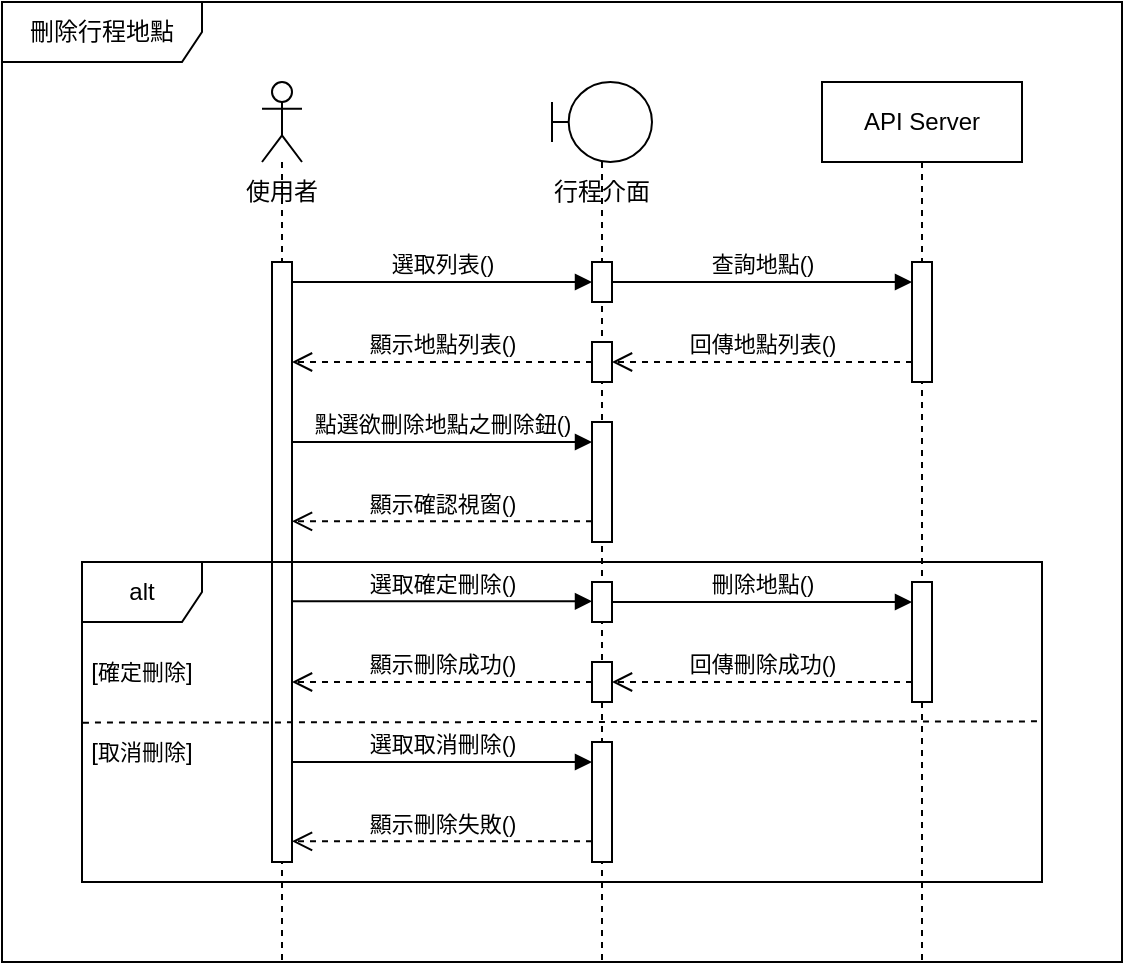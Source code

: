 <mxfile version="27.0.5">
  <diagram name="第 1 页" id="1ISZXP66ttom4p50y0LG">
    <mxGraphModel dx="856" dy="521" grid="1" gridSize="10" guides="1" tooltips="1" connect="1" arrows="1" fold="1" page="1" pageScale="1" pageWidth="827" pageHeight="1169" math="0" shadow="0">
      <root>
        <mxCell id="0" />
        <mxCell id="1" parent="0" />
        <mxCell id="TqxyXy0SHhE-zwgsd13N-1" value="" style="shape=umlLifeline;perimeter=lifelinePerimeter;whiteSpace=wrap;html=1;container=1;dropTarget=0;collapsible=0;recursiveResize=0;outlineConnect=0;portConstraint=eastwest;newEdgeStyle={&quot;curved&quot;:0,&quot;rounded&quot;:0};participant=umlActor;" parent="1" vertex="1">
          <mxGeometry x="170" y="80" width="20" height="440" as="geometry" />
        </mxCell>
        <mxCell id="TqxyXy0SHhE-zwgsd13N-10" value="" style="html=1;points=[[0,0,0,0,5],[0,1,0,0,-5],[1,0,0,0,5],[1,1,0,0,-5]];perimeter=orthogonalPerimeter;outlineConnect=0;targetShapes=umlLifeline;portConstraint=eastwest;newEdgeStyle={&quot;curved&quot;:0,&quot;rounded&quot;:0};" parent="TqxyXy0SHhE-zwgsd13N-1" vertex="1">
          <mxGeometry x="5" y="90" width="10" height="300" as="geometry" />
        </mxCell>
        <mxCell id="TqxyXy0SHhE-zwgsd13N-4" value="API Server" style="shape=umlLifeline;perimeter=lifelinePerimeter;whiteSpace=wrap;html=1;container=1;dropTarget=0;collapsible=0;recursiveResize=0;outlineConnect=0;portConstraint=eastwest;newEdgeStyle={&quot;curved&quot;:0,&quot;rounded&quot;:0};" parent="1" vertex="1">
          <mxGeometry x="450" y="80" width="100" height="440" as="geometry" />
        </mxCell>
        <mxCell id="TqxyXy0SHhE-zwgsd13N-7" value="選取列表()" style="html=1;verticalAlign=bottom;endArrow=block;curved=0;rounded=0;" parent="1" target="waq_90hb6bEdvXV73J_--1" edge="1">
          <mxGeometry relative="1" as="geometry">
            <mxPoint x="185" y="180" as="sourcePoint" />
            <mxPoint x="290" y="180" as="targetPoint" />
          </mxGeometry>
        </mxCell>
        <mxCell id="TqxyXy0SHhE-zwgsd13N-49" value="刪除行程地點" style="shape=umlFrame;whiteSpace=wrap;html=1;pointerEvents=0;width=100;height=30;" parent="1" vertex="1">
          <mxGeometry x="40" y="40" width="560" height="480" as="geometry" />
        </mxCell>
        <mxCell id="TqxyXy0SHhE-zwgsd13N-50" value="使用者" style="text;html=1;align=center;verticalAlign=middle;whiteSpace=wrap;rounded=0;" parent="1" vertex="1">
          <mxGeometry x="150" y="120" width="60" height="30" as="geometry" />
        </mxCell>
        <mxCell id="waq_90hb6bEdvXV73J_--5" value="顯示地點列表()" style="html=1;verticalAlign=bottom;endArrow=open;dashed=1;endSize=8;curved=0;rounded=0;" parent="1" source="VcYvTpe73nL05Xeo0cOq-7" target="TqxyXy0SHhE-zwgsd13N-10" edge="1">
          <mxGeometry relative="1" as="geometry">
            <mxPoint x="335" y="220" as="sourcePoint" />
            <mxPoint x="220" y="215" as="targetPoint" />
            <Array as="points" />
          </mxGeometry>
        </mxCell>
        <mxCell id="Vx5Z0k7N1KheZDOBe14Z-8" value="點選欲刪除地點之刪除鈕()" style="html=1;verticalAlign=bottom;endArrow=block;curved=0;rounded=0;" parent="1" source="TqxyXy0SHhE-zwgsd13N-10" target="Vx5Z0k7N1KheZDOBe14Z-10" edge="1">
          <mxGeometry width="80" relative="1" as="geometry">
            <mxPoint x="220" y="259.76" as="sourcePoint" />
            <mxPoint x="335" y="260" as="targetPoint" />
            <Array as="points">
              <mxPoint x="260" y="260" />
            </Array>
          </mxGeometry>
        </mxCell>
        <mxCell id="VcYvTpe73nL05Xeo0cOq-3" value="" style="shape=umlLifeline;perimeter=lifelinePerimeter;whiteSpace=wrap;html=1;container=1;dropTarget=0;collapsible=0;recursiveResize=0;outlineConnect=0;portConstraint=eastwest;newEdgeStyle={&quot;curved&quot;:0,&quot;rounded&quot;:0};participant=umlBoundary;" parent="1" vertex="1">
          <mxGeometry x="315" y="80" width="50" height="440" as="geometry" />
        </mxCell>
        <mxCell id="waq_90hb6bEdvXV73J_--1" value="" style="html=1;points=[[0,0,0,0,5],[0,1,0,0,-5],[1,0,0,0,5],[1,1,0,0,-5]];perimeter=orthogonalPerimeter;outlineConnect=0;targetShapes=umlLifeline;portConstraint=eastwest;newEdgeStyle={&quot;curved&quot;:0,&quot;rounded&quot;:0};" parent="VcYvTpe73nL05Xeo0cOq-3" vertex="1">
          <mxGeometry x="20" y="90" width="10" height="20" as="geometry" />
        </mxCell>
        <mxCell id="Vx5Z0k7N1KheZDOBe14Z-10" value="" style="html=1;points=[[0,0,0,0,5],[0,1,0,0,-5],[1,0,0,0,5],[1,1,0,0,-5]];perimeter=orthogonalPerimeter;outlineConnect=0;targetShapes=umlLifeline;portConstraint=eastwest;newEdgeStyle={&quot;curved&quot;:0,&quot;rounded&quot;:0};" parent="VcYvTpe73nL05Xeo0cOq-3" vertex="1">
          <mxGeometry x="20" y="170" width="10" height="60" as="geometry" />
        </mxCell>
        <mxCell id="VcYvTpe73nL05Xeo0cOq-7" value="" style="html=1;points=[[0,0,0,0,5],[0,1,0,0,-5],[1,0,0,0,5],[1,1,0,0,-5]];perimeter=orthogonalPerimeter;outlineConnect=0;targetShapes=umlLifeline;portConstraint=eastwest;newEdgeStyle={&quot;curved&quot;:0,&quot;rounded&quot;:0};" parent="VcYvTpe73nL05Xeo0cOq-3" vertex="1">
          <mxGeometry x="20" y="130" width="10" height="20" as="geometry" />
        </mxCell>
        <mxCell id="P8LXLjjHnIh0lmnHtAdy-10" value="選取取消刪除()" style="html=1;verticalAlign=bottom;endArrow=block;curved=0;rounded=0;" parent="VcYvTpe73nL05Xeo0cOq-3" target="P8LXLjjHnIh0lmnHtAdy-11" edge="1">
          <mxGeometry width="80" relative="1" as="geometry">
            <mxPoint x="-130" y="340" as="sourcePoint" />
            <mxPoint x="20" y="340" as="targetPoint" />
            <Array as="points">
              <mxPoint x="-55" y="340" />
            </Array>
          </mxGeometry>
        </mxCell>
        <mxCell id="P8LXLjjHnIh0lmnHtAdy-11" value="" style="html=1;points=[[0,0,0,0,5],[0,1,0,0,-5],[1,0,0,0,5],[1,1,0,0,-5]];perimeter=orthogonalPerimeter;outlineConnect=0;targetShapes=umlLifeline;portConstraint=eastwest;newEdgeStyle={&quot;curved&quot;:0,&quot;rounded&quot;:0};" parent="VcYvTpe73nL05Xeo0cOq-3" vertex="1">
          <mxGeometry x="20" y="330" width="10" height="60" as="geometry" />
        </mxCell>
        <mxCell id="P8LXLjjHnIh0lmnHtAdy-12" value="顯示刪除失敗()" style="html=1;verticalAlign=bottom;endArrow=open;dashed=1;endSize=8;curved=0;rounded=0;" parent="VcYvTpe73nL05Xeo0cOq-3" edge="1">
          <mxGeometry relative="1" as="geometry">
            <mxPoint x="20" y="379.66" as="sourcePoint" />
            <mxPoint x="-130" y="379.66" as="targetPoint" />
            <Array as="points" />
          </mxGeometry>
        </mxCell>
        <mxCell id="VcYvTpe73nL05Xeo0cOq-5" value="行程&lt;span style=&quot;background-color: transparent; color: light-dark(rgb(0, 0, 0), rgb(255, 255, 255));&quot;&gt;介面&lt;/span&gt;" style="text;html=1;align=center;verticalAlign=middle;whiteSpace=wrap;rounded=0;" parent="1" vertex="1">
          <mxGeometry x="290" y="120" width="100" height="30" as="geometry" />
        </mxCell>
        <mxCell id="VcYvTpe73nL05Xeo0cOq-6" value="" style="html=1;points=[[0,0,0,0,5],[0,1,0,0,-5],[1,0,0,0,5],[1,1,0,0,-5]];perimeter=orthogonalPerimeter;outlineConnect=0;targetShapes=umlLifeline;portConstraint=eastwest;newEdgeStyle={&quot;curved&quot;:0,&quot;rounded&quot;:0};" parent="1" vertex="1">
          <mxGeometry x="495" y="170" width="10" height="60" as="geometry" />
        </mxCell>
        <mxCell id="VcYvTpe73nL05Xeo0cOq-8" value="查詢地點()" style="html=1;verticalAlign=bottom;endArrow=block;curved=0;rounded=0;" parent="1" source="waq_90hb6bEdvXV73J_--1" target="VcYvTpe73nL05Xeo0cOq-6" edge="1">
          <mxGeometry width="80" relative="1" as="geometry">
            <mxPoint x="373" y="180" as="sourcePoint" />
            <mxPoint x="453" y="180" as="targetPoint" />
          </mxGeometry>
        </mxCell>
        <mxCell id="VcYvTpe73nL05Xeo0cOq-9" value="回傳地點列表()" style="html=1;verticalAlign=bottom;endArrow=open;dashed=1;endSize=8;curved=0;rounded=0;" parent="1" source="VcYvTpe73nL05Xeo0cOq-6" target="VcYvTpe73nL05Xeo0cOq-7" edge="1">
          <mxGeometry relative="1" as="geometry">
            <mxPoint x="605" y="219.66" as="sourcePoint" />
            <mxPoint x="525" y="219.66" as="targetPoint" />
            <Array as="points">
              <mxPoint x="410" y="220" />
            </Array>
          </mxGeometry>
        </mxCell>
        <mxCell id="Vx5Z0k7N1KheZDOBe14Z-7" value="" style="html=1;points=[[0,0,0,0,5],[0,1,0,0,-5],[1,0,0,0,5],[1,1,0,0,-5]];perimeter=orthogonalPerimeter;outlineConnect=0;targetShapes=umlLifeline;portConstraint=eastwest;newEdgeStyle={&quot;curved&quot;:0,&quot;rounded&quot;:0};" parent="1" vertex="1">
          <mxGeometry x="495" y="330" width="10" height="60" as="geometry" />
        </mxCell>
        <mxCell id="Vx5Z0k7N1KheZDOBe14Z-12" value="回傳刪除成功()" style="html=1;verticalAlign=bottom;endArrow=open;dashed=1;endSize=8;curved=0;rounded=0;" parent="1" source="Vx5Z0k7N1KheZDOBe14Z-7" target="Vx5Z0k7N1KheZDOBe14Z-6" edge="1">
          <mxGeometry relative="1" as="geometry">
            <mxPoint x="490" y="380" as="sourcePoint" />
            <mxPoint x="520" y="380" as="targetPoint" />
            <Array as="points">
              <mxPoint x="420" y="380" />
            </Array>
          </mxGeometry>
        </mxCell>
        <mxCell id="Vx5Z0k7N1KheZDOBe14Z-9" value="刪除地點&lt;span style=&quot;background-color: light-dark(#ffffff, var(--ge-dark-color, #121212)); color: light-dark(rgb(0, 0, 0), rgb(255, 255, 255));&quot;&gt;()&lt;/span&gt;" style="html=1;verticalAlign=bottom;endArrow=block;curved=0;rounded=0;" parent="1" target="Vx5Z0k7N1KheZDOBe14Z-7" edge="1">
          <mxGeometry width="80" relative="1" as="geometry">
            <mxPoint x="345" y="340" as="sourcePoint" />
            <mxPoint x="614" y="420" as="targetPoint" />
          </mxGeometry>
        </mxCell>
        <mxCell id="Vx5Z0k7N1KheZDOBe14Z-13" value="顯示刪除成功()" style="html=1;verticalAlign=bottom;endArrow=open;dashed=1;endSize=8;curved=0;rounded=0;" parent="1" source="Vx5Z0k7N1KheZDOBe14Z-6" edge="1">
          <mxGeometry relative="1" as="geometry">
            <mxPoint x="450" y="379.76" as="sourcePoint" />
            <mxPoint x="185" y="380" as="targetPoint" />
          </mxGeometry>
        </mxCell>
        <mxCell id="Vx5Z0k7N1KheZDOBe14Z-6" value="" style="html=1;points=[[0,0,0,0,5],[0,1,0,0,-5],[1,0,0,0,5],[1,1,0,0,-5]];perimeter=orthogonalPerimeter;outlineConnect=0;targetShapes=umlLifeline;portConstraint=eastwest;newEdgeStyle={&quot;curved&quot;:0,&quot;rounded&quot;:0};" parent="1" vertex="1">
          <mxGeometry x="335" y="370" width="10" height="20" as="geometry" />
        </mxCell>
        <mxCell id="P8LXLjjHnIh0lmnHtAdy-1" value="" style="html=1;points=[[0,0,0,0,5],[0,1,0,0,-5],[1,0,0,0,5],[1,1,0,0,-5]];perimeter=orthogonalPerimeter;outlineConnect=0;targetShapes=umlLifeline;portConstraint=eastwest;newEdgeStyle={&quot;curved&quot;:0,&quot;rounded&quot;:0};" parent="1" vertex="1">
          <mxGeometry x="335" y="330" width="10" height="20" as="geometry" />
        </mxCell>
        <mxCell id="P8LXLjjHnIh0lmnHtAdy-2" value="顯示確認視窗()" style="html=1;verticalAlign=bottom;endArrow=open;dashed=1;endSize=8;curved=0;rounded=0;" parent="1" edge="1">
          <mxGeometry relative="1" as="geometry">
            <mxPoint x="335" y="299.66" as="sourcePoint" />
            <mxPoint x="185" y="299.66" as="targetPoint" />
            <Array as="points" />
          </mxGeometry>
        </mxCell>
        <mxCell id="P8LXLjjHnIh0lmnHtAdy-3" value="選取確定刪除()" style="html=1;verticalAlign=bottom;endArrow=block;curved=0;rounded=0;" parent="1" edge="1">
          <mxGeometry width="80" relative="1" as="geometry">
            <mxPoint x="185" y="339.66" as="sourcePoint" />
            <mxPoint x="335" y="339.66" as="targetPoint" />
            <Array as="points">
              <mxPoint x="260" y="339.66" />
            </Array>
          </mxGeometry>
        </mxCell>
        <mxCell id="P8LXLjjHnIh0lmnHtAdy-13" value="alt" style="shape=umlFrame;whiteSpace=wrap;html=1;pointerEvents=0;" parent="1" vertex="1">
          <mxGeometry x="80" y="320" width="480" height="160" as="geometry" />
        </mxCell>
        <mxCell id="P8LXLjjHnIh0lmnHtAdy-14" value="" style="endArrow=none;dashed=1;html=1;rounded=0;exitX=0.001;exitY=0.502;exitDx=0;exitDy=0;exitPerimeter=0;entryX=1;entryY=0.498;entryDx=0;entryDy=0;entryPerimeter=0;" parent="1" source="P8LXLjjHnIh0lmnHtAdy-13" target="P8LXLjjHnIh0lmnHtAdy-13" edge="1">
          <mxGeometry width="50" height="50" relative="1" as="geometry">
            <mxPoint x="310" y="320" as="sourcePoint" />
            <mxPoint x="360" y="270" as="targetPoint" />
          </mxGeometry>
        </mxCell>
        <mxCell id="P8LXLjjHnIh0lmnHtAdy-15" value="[&lt;span style=&quot;font-size: 11px; text-wrap-mode: nowrap; background-color: rgb(255, 255, 255);&quot;&gt;確定刪除&lt;/span&gt;]" style="text;html=1;align=center;verticalAlign=middle;whiteSpace=wrap;rounded=0;" parent="1" vertex="1">
          <mxGeometry x="80" y="360" width="60" height="30" as="geometry" />
        </mxCell>
        <mxCell id="P8LXLjjHnIh0lmnHtAdy-16" value="[&lt;span style=&quot;font-size: 11px; text-wrap-mode: nowrap; background-color: rgb(255, 255, 255);&quot;&gt;取消刪除&lt;/span&gt;]" style="text;html=1;align=center;verticalAlign=middle;whiteSpace=wrap;rounded=0;" parent="1" vertex="1">
          <mxGeometry x="80" y="400" width="60" height="30" as="geometry" />
        </mxCell>
      </root>
    </mxGraphModel>
  </diagram>
</mxfile>
